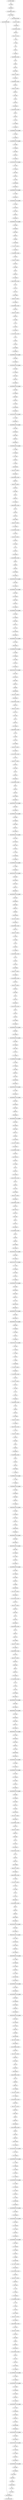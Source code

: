 digraph{
"52:SYNTH_START" -> "52:ILOAD";
"52:ILOAD" -> "54:ALOAD_0";
"54:ALOAD_0" -> "55:GETFIELD_QUICK";
"55:GETFIELD_QUICK" -> "58:IF_ICMPGE";
"58:IF_ICMPGE" -> "1328:SYNTH_DUMMY";
"58:IF_ICMPGE" -> "-1328:SYNTH_DUMMY";
"1328:SYNTH_DUMMY" -> "1328:SYNTH_PHI";
"-1328:SYNTH_DUMMY" -> "61:LDC_W_QUICK";
"61:LDC_W_QUICK" -> "64:ALOAD_0";
"64:ALOAD_0" -> "65:GETFIELD_QUICK";
"65:GETFIELD_QUICK" -> "68:FMUL";
"68:FMUL" -> "69:LDC_W_QUICK";
"69:LDC_W_QUICK" -> "72:FMUL";
"72:FMUL" -> "73:ILOAD";
"73:ILOAD" -> "75:I2F";
"75:I2F" -> "76:FMUL";
"76:FMUL" -> "77:ALOAD_0";
"77:ALOAD_0" -> "78:GETFIELD_QUICK";
"78:GETFIELD_QUICK" -> "81:I2F";
"81:I2F" -> "82:FDIV";
"82:FDIV" -> "83:FCOS";
"83:FCOS" -> "86:FSTORE";
"86:FSTORE" -> "88:LDC_W_QUICK";
"88:LDC_W_QUICK" -> "91:ALOAD_0";
"91:ALOAD_0" -> "92:GETFIELD_QUICK";
"92:GETFIELD_QUICK" -> "95:FMUL";
"95:FMUL" -> "96:LDC_W_QUICK";
"96:LDC_W_QUICK" -> "99:FMUL";
"99:FMUL" -> "100:ILOAD";
"100:ILOAD" -> "102:I2F";
"102:I2F" -> "103:FMUL";
"103:FMUL" -> "104:ALOAD_0";
"104:ALOAD_0" -> "105:GETFIELD_QUICK";
"105:GETFIELD_QUICK" -> "108:I2F";
"108:I2F" -> "109:FDIV";
"109:FDIV" -> "110:FSIN";
"110:FSIN" -> "113:FSTORE";
"113:FSTORE" -> "115:ALOAD_0";
"115:ALOAD_0" -> "116:GETFIELD_QUICK_ARRAY";
"116:GETFIELD_QUICK_ARRAY" -> "119:ILOAD";
"119:ILOAD" -> "121:ALOAD_0";
"121:ALOAD_0" -> "122:GETFIELD_QUICK_ARRAY";
"122:GETFIELD_QUICK_ARRAY" -> "125:ILOAD";
"125:ILOAD" -> "127:FALOAD";
"127:FALOAD" -> "128:FLOAD";
"128:FLOAD" -> "130:FMUL";
"130:FMUL" -> "131:ALOAD_0";
"131:ALOAD_0" -> "132:GETFIELD_QUICK_ARRAY";
"132:GETFIELD_QUICK_ARRAY" -> "135:ILOAD";
"135:ILOAD" -> "137:FALOAD";
"137:FALOAD" -> "138:FLOAD";
"138:FLOAD" -> "140:FMUL";
"140:FMUL" -> "141:FSUB";
"141:FSUB" -> "142:FASTORE";
"142:FASTORE" -> "143:ALOAD_0";
"143:ALOAD_0" -> "144:GETFIELD_QUICK_ARRAY";
"144:GETFIELD_QUICK_ARRAY" -> "147:ILOAD";
"147:ILOAD" -> "149:ALOAD_0";
"149:ALOAD_0" -> "150:GETFIELD_QUICK_ARRAY";
"150:GETFIELD_QUICK_ARRAY" -> "153:ILOAD";
"153:ILOAD" -> "155:FALOAD";
"155:FALOAD" -> "156:FLOAD";
"156:FLOAD" -> "158:FMUL";
"158:FMUL" -> "159:ALOAD_0";
"159:ALOAD_0" -> "160:GETFIELD_QUICK_ARRAY";
"160:GETFIELD_QUICK_ARRAY" -> "163:ILOAD";
"163:ILOAD" -> "165:FALOAD";
"165:FALOAD" -> "166:FLOAD";
"166:FLOAD" -> "168:FMUL";
"168:FMUL" -> "169:FADD";
"169:FADD" -> "170:FASTORE";
"170:FASTORE" -> "171:LDC_W_QUICK";
"171:LDC_W_QUICK" -> "174:ALOAD_0";
"174:ALOAD_0" -> "175:GETFIELD_QUICK";
"175:GETFIELD_QUICK" -> "178:FMUL";
"178:FMUL" -> "179:LDC_W_QUICK";
"179:LDC_W_QUICK" -> "182:FMUL";
"182:FMUL" -> "183:ILOAD";
"183:ILOAD" -> "185:I2F";
"185:I2F" -> "186:FMUL";
"186:FMUL" -> "187:ALOAD_0";
"187:ALOAD_0" -> "188:GETFIELD_QUICK";
"188:GETFIELD_QUICK" -> "191:I2F";
"191:I2F" -> "192:FDIV";
"192:FDIV" -> "193:FCOS";
"193:FCOS" -> "196:FSTORE";
"196:FSTORE" -> "198:LDC_W_QUICK";
"198:LDC_W_QUICK" -> "201:ALOAD_0";
"201:ALOAD_0" -> "202:GETFIELD_QUICK";
"202:GETFIELD_QUICK" -> "205:FMUL";
"205:FMUL" -> "206:LDC_W_QUICK";
"206:LDC_W_QUICK" -> "209:FMUL";
"209:FMUL" -> "210:ILOAD";
"210:ILOAD" -> "212:I2F";
"212:I2F" -> "213:FMUL";
"213:FMUL" -> "214:ALOAD_0";
"214:ALOAD_0" -> "215:GETFIELD_QUICK";
"215:GETFIELD_QUICK" -> "218:I2F";
"218:I2F" -> "219:FDIV";
"219:FDIV" -> "220:FSIN";
"220:FSIN" -> "223:FSTORE";
"223:FSTORE" -> "225:ALOAD_0";
"225:ALOAD_0" -> "226:GETFIELD_QUICK_ARRAY";
"226:GETFIELD_QUICK_ARRAY" -> "229:ILOAD";
"229:ILOAD" -> "231:ALOAD_0";
"231:ALOAD_0" -> "232:GETFIELD_QUICK_ARRAY";
"232:GETFIELD_QUICK_ARRAY" -> "235:ILOAD";
"235:ILOAD" -> "237:FALOAD";
"237:FALOAD" -> "238:FLOAD";
"238:FLOAD" -> "240:FMUL";
"240:FMUL" -> "241:ALOAD_0";
"241:ALOAD_0" -> "242:GETFIELD_QUICK_ARRAY";
"242:GETFIELD_QUICK_ARRAY" -> "245:ILOAD";
"245:ILOAD" -> "247:FALOAD";
"247:FALOAD" -> "248:FLOAD";
"248:FLOAD" -> "250:FMUL";
"250:FMUL" -> "251:FSUB";
"251:FSUB" -> "252:FASTORE";
"252:FASTORE" -> "253:ALOAD_0";
"253:ALOAD_0" -> "254:GETFIELD_QUICK_ARRAY";
"254:GETFIELD_QUICK_ARRAY" -> "257:ILOAD";
"257:ILOAD" -> "259:ALOAD_0";
"259:ALOAD_0" -> "260:GETFIELD_QUICK_ARRAY";
"260:GETFIELD_QUICK_ARRAY" -> "263:ILOAD";
"263:ILOAD" -> "265:FALOAD";
"265:FALOAD" -> "266:FLOAD";
"266:FLOAD" -> "268:FMUL";
"268:FMUL" -> "269:ALOAD_0";
"269:ALOAD_0" -> "270:GETFIELD_QUICK_ARRAY";
"270:GETFIELD_QUICK_ARRAY" -> "273:ILOAD";
"273:ILOAD" -> "275:FALOAD";
"275:FALOAD" -> "276:FLOAD";
"276:FLOAD" -> "278:FMUL";
"278:FMUL" -> "279:FADD";
"279:FADD" -> "280:FASTORE";
"280:FASTORE" -> "281:LDC_W_QUICK";
"281:LDC_W_QUICK" -> "284:ALOAD_0";
"284:ALOAD_0" -> "285:GETFIELD_QUICK";
"285:GETFIELD_QUICK" -> "288:FMUL";
"288:FMUL" -> "289:LDC_W_QUICK";
"289:LDC_W_QUICK" -> "292:FMUL";
"292:FMUL" -> "293:ILOAD";
"293:ILOAD" -> "295:I2F";
"295:I2F" -> "296:FMUL";
"296:FMUL" -> "297:ALOAD_0";
"297:ALOAD_0" -> "298:GETFIELD_QUICK";
"298:GETFIELD_QUICK" -> "301:I2F";
"301:I2F" -> "302:FDIV";
"302:FDIV" -> "303:FCOS";
"303:FCOS" -> "306:FSTORE";
"306:FSTORE" -> "308:LDC_W_QUICK";
"308:LDC_W_QUICK" -> "311:ALOAD_0";
"311:ALOAD_0" -> "312:GETFIELD_QUICK";
"312:GETFIELD_QUICK" -> "315:FMUL";
"315:FMUL" -> "316:LDC_W_QUICK";
"316:LDC_W_QUICK" -> "319:FMUL";
"319:FMUL" -> "320:ILOAD";
"320:ILOAD" -> "322:I2F";
"322:I2F" -> "323:FMUL";
"323:FMUL" -> "324:ALOAD_0";
"324:ALOAD_0" -> "325:GETFIELD_QUICK";
"325:GETFIELD_QUICK" -> "328:I2F";
"328:I2F" -> "329:FDIV";
"329:FDIV" -> "330:FSIN";
"330:FSIN" -> "333:FSTORE";
"333:FSTORE" -> "335:ALOAD_0";
"335:ALOAD_0" -> "336:GETFIELD_QUICK_ARRAY";
"336:GETFIELD_QUICK_ARRAY" -> "339:ILOAD";
"339:ILOAD" -> "341:ALOAD_0";
"341:ALOAD_0" -> "342:GETFIELD_QUICK_ARRAY";
"342:GETFIELD_QUICK_ARRAY" -> "345:ILOAD";
"345:ILOAD" -> "347:FALOAD";
"347:FALOAD" -> "348:FLOAD";
"348:FLOAD" -> "350:FMUL";
"350:FMUL" -> "351:ALOAD_0";
"351:ALOAD_0" -> "352:GETFIELD_QUICK_ARRAY";
"352:GETFIELD_QUICK_ARRAY" -> "355:ILOAD";
"355:ILOAD" -> "357:FALOAD";
"357:FALOAD" -> "358:FLOAD";
"358:FLOAD" -> "360:FMUL";
"360:FMUL" -> "361:FSUB";
"361:FSUB" -> "362:FASTORE";
"362:FASTORE" -> "363:ALOAD_0";
"363:ALOAD_0" -> "364:GETFIELD_QUICK_ARRAY";
"364:GETFIELD_QUICK_ARRAY" -> "367:ILOAD";
"367:ILOAD" -> "369:ALOAD_0";
"369:ALOAD_0" -> "370:GETFIELD_QUICK_ARRAY";
"370:GETFIELD_QUICK_ARRAY" -> "373:ILOAD";
"373:ILOAD" -> "375:FALOAD";
"375:FALOAD" -> "376:FLOAD";
"376:FLOAD" -> "378:FMUL";
"378:FMUL" -> "379:ALOAD_0";
"379:ALOAD_0" -> "380:GETFIELD_QUICK_ARRAY";
"380:GETFIELD_QUICK_ARRAY" -> "383:ILOAD";
"383:ILOAD" -> "385:FALOAD";
"385:FALOAD" -> "386:FLOAD";
"386:FLOAD" -> "388:FMUL";
"388:FMUL" -> "389:FADD";
"389:FADD" -> "390:FASTORE";
"390:FASTORE" -> "391:LDC_W_QUICK";
"391:LDC_W_QUICK" -> "394:ALOAD_0";
"394:ALOAD_0" -> "395:GETFIELD_QUICK";
"395:GETFIELD_QUICK" -> "398:FMUL";
"398:FMUL" -> "399:LDC_W_QUICK";
"399:LDC_W_QUICK" -> "402:FMUL";
"402:FMUL" -> "403:ILOAD";
"403:ILOAD" -> "405:I2F";
"405:I2F" -> "406:FMUL";
"406:FMUL" -> "407:ALOAD_0";
"407:ALOAD_0" -> "408:GETFIELD_QUICK";
"408:GETFIELD_QUICK" -> "411:I2F";
"411:I2F" -> "412:FDIV";
"412:FDIV" -> "413:FCOS";
"413:FCOS" -> "416:FSTORE";
"416:FSTORE" -> "418:LDC_W_QUICK";
"418:LDC_W_QUICK" -> "421:ALOAD_0";
"421:ALOAD_0" -> "422:GETFIELD_QUICK";
"422:GETFIELD_QUICK" -> "425:FMUL";
"425:FMUL" -> "426:LDC_W_QUICK";
"426:LDC_W_QUICK" -> "429:FMUL";
"429:FMUL" -> "430:ILOAD";
"430:ILOAD" -> "432:I2F";
"432:I2F" -> "433:FMUL";
"433:FMUL" -> "434:ALOAD_0";
"434:ALOAD_0" -> "435:GETFIELD_QUICK";
"435:GETFIELD_QUICK" -> "438:I2F";
"438:I2F" -> "439:FDIV";
"439:FDIV" -> "440:FSIN";
"440:FSIN" -> "443:FSTORE";
"443:FSTORE" -> "445:ALOAD_0";
"445:ALOAD_0" -> "446:GETFIELD_QUICK_ARRAY";
"446:GETFIELD_QUICK_ARRAY" -> "449:ILOAD";
"449:ILOAD" -> "451:ALOAD_0";
"451:ALOAD_0" -> "452:GETFIELD_QUICK_ARRAY";
"452:GETFIELD_QUICK_ARRAY" -> "455:ILOAD";
"455:ILOAD" -> "457:FALOAD";
"457:FALOAD" -> "458:FLOAD";
"458:FLOAD" -> "460:FMUL";
"460:FMUL" -> "461:ALOAD_0";
"461:ALOAD_0" -> "462:GETFIELD_QUICK_ARRAY";
"462:GETFIELD_QUICK_ARRAY" -> "465:ILOAD";
"465:ILOAD" -> "467:FALOAD";
"467:FALOAD" -> "468:FLOAD";
"468:FLOAD" -> "470:FMUL";
"470:FMUL" -> "471:FSUB";
"471:FSUB" -> "472:FASTORE";
"472:FASTORE" -> "473:ALOAD_0";
"473:ALOAD_0" -> "474:GETFIELD_QUICK_ARRAY";
"474:GETFIELD_QUICK_ARRAY" -> "477:ILOAD";
"477:ILOAD" -> "479:ALOAD_0";
"479:ALOAD_0" -> "480:GETFIELD_QUICK_ARRAY";
"480:GETFIELD_QUICK_ARRAY" -> "483:ILOAD";
"483:ILOAD" -> "485:FALOAD";
"485:FALOAD" -> "486:FLOAD";
"486:FLOAD" -> "488:FMUL";
"488:FMUL" -> "489:ALOAD_0";
"489:ALOAD_0" -> "490:GETFIELD_QUICK_ARRAY";
"490:GETFIELD_QUICK_ARRAY" -> "493:ILOAD";
"493:ILOAD" -> "495:FALOAD";
"495:FALOAD" -> "496:FLOAD";
"496:FLOAD" -> "498:FMUL";
"498:FMUL" -> "499:FADD";
"499:FADD" -> "500:FASTORE";
"500:FASTORE" -> "501:LDC_W_QUICK";
"501:LDC_W_QUICK" -> "504:ALOAD_0";
"504:ALOAD_0" -> "505:GETFIELD_QUICK";
"505:GETFIELD_QUICK" -> "508:FMUL";
"508:FMUL" -> "509:LDC_W_QUICK";
"509:LDC_W_QUICK" -> "512:FMUL";
"512:FMUL" -> "513:ILOAD";
"513:ILOAD" -> "515:I2F";
"515:I2F" -> "516:FMUL";
"516:FMUL" -> "517:ALOAD_0";
"517:ALOAD_0" -> "518:GETFIELD_QUICK";
"518:GETFIELD_QUICK" -> "521:I2F";
"521:I2F" -> "522:FDIV";
"522:FDIV" -> "523:FCOS";
"523:FCOS" -> "526:FSTORE";
"526:FSTORE" -> "528:LDC_W_QUICK";
"528:LDC_W_QUICK" -> "531:ALOAD_0";
"531:ALOAD_0" -> "532:GETFIELD_QUICK";
"532:GETFIELD_QUICK" -> "535:FMUL";
"535:FMUL" -> "536:LDC_W_QUICK";
"536:LDC_W_QUICK" -> "539:FMUL";
"539:FMUL" -> "540:ILOAD";
"540:ILOAD" -> "542:I2F";
"542:I2F" -> "543:FMUL";
"543:FMUL" -> "544:ALOAD_0";
"544:ALOAD_0" -> "545:GETFIELD_QUICK";
"545:GETFIELD_QUICK" -> "548:I2F";
"548:I2F" -> "549:FDIV";
"549:FDIV" -> "550:FSIN";
"550:FSIN" -> "553:FSTORE";
"553:FSTORE" -> "555:ALOAD_0";
"555:ALOAD_0" -> "556:GETFIELD_QUICK_ARRAY";
"556:GETFIELD_QUICK_ARRAY" -> "559:ILOAD";
"559:ILOAD" -> "561:ALOAD_0";
"561:ALOAD_0" -> "562:GETFIELD_QUICK_ARRAY";
"562:GETFIELD_QUICK_ARRAY" -> "565:ILOAD";
"565:ILOAD" -> "567:FALOAD";
"567:FALOAD" -> "568:FLOAD";
"568:FLOAD" -> "570:FMUL";
"570:FMUL" -> "571:ALOAD_0";
"571:ALOAD_0" -> "572:GETFIELD_QUICK_ARRAY";
"572:GETFIELD_QUICK_ARRAY" -> "575:ILOAD";
"575:ILOAD" -> "577:FALOAD";
"577:FALOAD" -> "578:FLOAD";
"578:FLOAD" -> "580:FMUL";
"580:FMUL" -> "581:FSUB";
"581:FSUB" -> "582:FASTORE";
"582:FASTORE" -> "583:ALOAD_0";
"583:ALOAD_0" -> "584:GETFIELD_QUICK_ARRAY";
"584:GETFIELD_QUICK_ARRAY" -> "587:ILOAD";
"587:ILOAD" -> "589:ALOAD_0";
"589:ALOAD_0" -> "590:GETFIELD_QUICK_ARRAY";
"590:GETFIELD_QUICK_ARRAY" -> "593:ILOAD";
"593:ILOAD" -> "595:FALOAD";
"595:FALOAD" -> "596:FLOAD";
"596:FLOAD" -> "598:FMUL";
"598:FMUL" -> "599:ALOAD_0";
"599:ALOAD_0" -> "600:GETFIELD_QUICK_ARRAY";
"600:GETFIELD_QUICK_ARRAY" -> "603:ILOAD";
"603:ILOAD" -> "605:FALOAD";
"605:FALOAD" -> "606:FLOAD";
"606:FLOAD" -> "608:FMUL";
"608:FMUL" -> "609:FADD";
"609:FADD" -> "610:FASTORE";
"610:FASTORE" -> "611:LDC_W_QUICK";
"611:LDC_W_QUICK" -> "614:ALOAD_0";
"614:ALOAD_0" -> "615:GETFIELD_QUICK";
"615:GETFIELD_QUICK" -> "618:FMUL";
"618:FMUL" -> "619:FCONST_0";
"619:FCONST_0" -> "620:FMUL";
"620:FMUL" -> "621:ILOAD";
"621:ILOAD" -> "623:I2F";
"623:I2F" -> "624:FMUL";
"624:FMUL" -> "625:ALOAD_0";
"625:ALOAD_0" -> "626:GETFIELD_QUICK";
"626:GETFIELD_QUICK" -> "629:I2F";
"629:I2F" -> "630:FDIV";
"630:FDIV" -> "631:FCOS";
"631:FCOS" -> "634:FSTORE";
"634:FSTORE" -> "636:LDC_W_QUICK";
"636:LDC_W_QUICK" -> "639:ALOAD_0";
"639:ALOAD_0" -> "640:GETFIELD_QUICK";
"640:GETFIELD_QUICK" -> "643:FMUL";
"643:FMUL" -> "644:FCONST_0";
"644:FCONST_0" -> "645:FMUL";
"645:FMUL" -> "646:ILOAD";
"646:ILOAD" -> "648:I2F";
"648:I2F" -> "649:FMUL";
"649:FMUL" -> "650:ALOAD_0";
"650:ALOAD_0" -> "651:GETFIELD_QUICK";
"651:GETFIELD_QUICK" -> "654:I2F";
"654:I2F" -> "655:FDIV";
"655:FDIV" -> "656:FSIN";
"656:FSIN" -> "659:FSTORE";
"659:FSTORE" -> "661:ALOAD_0";
"661:ALOAD_0" -> "662:GETFIELD_QUICK_ARRAY";
"662:GETFIELD_QUICK_ARRAY" -> "665:ILOAD";
"665:ILOAD" -> "667:ALOAD_0";
"667:ALOAD_0" -> "668:GETFIELD_QUICK_ARRAY";
"668:GETFIELD_QUICK_ARRAY" -> "671:ILOAD";
"671:ILOAD" -> "673:FALOAD";
"673:FALOAD" -> "674:FLOAD";
"674:FLOAD" -> "676:FMUL";
"676:FMUL" -> "677:ALOAD_0";
"677:ALOAD_0" -> "678:GETFIELD_QUICK_ARRAY";
"678:GETFIELD_QUICK_ARRAY" -> "681:ILOAD";
"681:ILOAD" -> "683:FALOAD";
"683:FALOAD" -> "684:FLOAD";
"684:FLOAD" -> "686:FMUL";
"686:FMUL" -> "687:FSUB";
"687:FSUB" -> "688:FASTORE";
"688:FASTORE" -> "689:ALOAD_0";
"689:ALOAD_0" -> "690:GETFIELD_QUICK_ARRAY";
"690:GETFIELD_QUICK_ARRAY" -> "693:ILOAD";
"693:ILOAD" -> "695:ALOAD_0";
"695:ALOAD_0" -> "696:GETFIELD_QUICK_ARRAY";
"696:GETFIELD_QUICK_ARRAY" -> "699:ILOAD";
"699:ILOAD" -> "701:FALOAD";
"701:FALOAD" -> "702:FLOAD";
"702:FLOAD" -> "704:FMUL";
"704:FMUL" -> "705:ALOAD_0";
"705:ALOAD_0" -> "706:GETFIELD_QUICK_ARRAY";
"706:GETFIELD_QUICK_ARRAY" -> "709:ILOAD";
"709:ILOAD" -> "711:FALOAD";
"711:FALOAD" -> "712:FLOAD";
"712:FLOAD" -> "714:FMUL";
"714:FMUL" -> "715:FADD";
"715:FADD" -> "716:FASTORE";
"716:FASTORE" -> "717:LDC_W_QUICK";
"717:LDC_W_QUICK" -> "720:ALOAD_0";
"720:ALOAD_0" -> "721:GETFIELD_QUICK";
"721:GETFIELD_QUICK" -> "724:FMUL";
"724:FMUL" -> "725:LDC_W_QUICK";
"725:LDC_W_QUICK" -> "728:FMUL";
"728:FMUL" -> "729:ILOAD";
"729:ILOAD" -> "731:I2F";
"731:I2F" -> "732:FMUL";
"732:FMUL" -> "733:ALOAD_0";
"733:ALOAD_0" -> "734:GETFIELD_QUICK";
"734:GETFIELD_QUICK" -> "737:I2F";
"737:I2F" -> "738:FDIV";
"738:FDIV" -> "739:FCOS";
"739:FCOS" -> "742:FSTORE";
"742:FSTORE" -> "744:LDC_W_QUICK";
"744:LDC_W_QUICK" -> "747:ALOAD_0";
"747:ALOAD_0" -> "748:GETFIELD_QUICK";
"748:GETFIELD_QUICK" -> "751:FMUL";
"751:FMUL" -> "752:LDC_W_QUICK";
"752:LDC_W_QUICK" -> "755:FMUL";
"755:FMUL" -> "756:ILOAD";
"756:ILOAD" -> "758:I2F";
"758:I2F" -> "759:FMUL";
"759:FMUL" -> "760:ALOAD_0";
"760:ALOAD_0" -> "761:GETFIELD_QUICK";
"761:GETFIELD_QUICK" -> "764:I2F";
"764:I2F" -> "765:FDIV";
"765:FDIV" -> "766:FSIN";
"766:FSIN" -> "769:FSTORE";
"769:FSTORE" -> "771:ALOAD_0";
"771:ALOAD_0" -> "772:GETFIELD_QUICK_ARRAY";
"772:GETFIELD_QUICK_ARRAY" -> "775:ILOAD";
"775:ILOAD" -> "777:ALOAD_0";
"777:ALOAD_0" -> "778:GETFIELD_QUICK_ARRAY";
"778:GETFIELD_QUICK_ARRAY" -> "781:ILOAD";
"781:ILOAD" -> "783:FALOAD";
"783:FALOAD" -> "784:FLOAD";
"784:FLOAD" -> "786:FMUL";
"786:FMUL" -> "787:ALOAD_0";
"787:ALOAD_0" -> "788:GETFIELD_QUICK_ARRAY";
"788:GETFIELD_QUICK_ARRAY" -> "791:ILOAD";
"791:ILOAD" -> "793:FALOAD";
"793:FALOAD" -> "794:FLOAD";
"794:FLOAD" -> "796:FMUL";
"796:FMUL" -> "797:FSUB";
"797:FSUB" -> "798:FASTORE";
"798:FASTORE" -> "799:ALOAD_0";
"799:ALOAD_0" -> "800:GETFIELD_QUICK_ARRAY";
"800:GETFIELD_QUICK_ARRAY" -> "803:ILOAD";
"803:ILOAD" -> "805:ALOAD_0";
"805:ALOAD_0" -> "806:GETFIELD_QUICK_ARRAY";
"806:GETFIELD_QUICK_ARRAY" -> "809:ILOAD";
"809:ILOAD" -> "811:FALOAD";
"811:FALOAD" -> "812:FLOAD";
"812:FLOAD" -> "814:FMUL";
"814:FMUL" -> "815:ALOAD_0";
"815:ALOAD_0" -> "816:GETFIELD_QUICK_ARRAY";
"816:GETFIELD_QUICK_ARRAY" -> "819:ILOAD";
"819:ILOAD" -> "821:FALOAD";
"821:FALOAD" -> "822:FLOAD";
"822:FLOAD" -> "824:FMUL";
"824:FMUL" -> "825:FADD";
"825:FADD" -> "826:FASTORE";
"826:FASTORE" -> "827:LDC_W_QUICK";
"827:LDC_W_QUICK" -> "830:ALOAD_0";
"830:ALOAD_0" -> "831:GETFIELD_QUICK";
"831:GETFIELD_QUICK" -> "834:FMUL";
"834:FMUL" -> "835:LDC_W_QUICK";
"835:LDC_W_QUICK" -> "838:FMUL";
"838:FMUL" -> "839:ILOAD";
"839:ILOAD" -> "841:I2F";
"841:I2F" -> "842:FMUL";
"842:FMUL" -> "843:ALOAD_0";
"843:ALOAD_0" -> "844:GETFIELD_QUICK";
"844:GETFIELD_QUICK" -> "847:I2F";
"847:I2F" -> "848:FDIV";
"848:FDIV" -> "849:FCOS";
"849:FCOS" -> "852:FSTORE";
"852:FSTORE" -> "854:LDC_W_QUICK";
"854:LDC_W_QUICK" -> "857:ALOAD_0";
"857:ALOAD_0" -> "858:GETFIELD_QUICK";
"858:GETFIELD_QUICK" -> "861:FMUL";
"861:FMUL" -> "862:LDC_W_QUICK";
"862:LDC_W_QUICK" -> "865:FMUL";
"865:FMUL" -> "866:ILOAD";
"866:ILOAD" -> "868:I2F";
"868:I2F" -> "869:FMUL";
"869:FMUL" -> "870:ALOAD_0";
"870:ALOAD_0" -> "871:GETFIELD_QUICK";
"871:GETFIELD_QUICK" -> "874:I2F";
"874:I2F" -> "875:FDIV";
"875:FDIV" -> "876:FSIN";
"876:FSIN" -> "879:FSTORE";
"879:FSTORE" -> "881:ALOAD_0";
"881:ALOAD_0" -> "882:GETFIELD_QUICK_ARRAY";
"882:GETFIELD_QUICK_ARRAY" -> "885:ILOAD";
"885:ILOAD" -> "887:ALOAD_0";
"887:ALOAD_0" -> "888:GETFIELD_QUICK_ARRAY";
"888:GETFIELD_QUICK_ARRAY" -> "891:ILOAD";
"891:ILOAD" -> "893:FALOAD";
"893:FALOAD" -> "894:FLOAD";
"894:FLOAD" -> "896:FMUL";
"896:FMUL" -> "897:ALOAD_0";
"897:ALOAD_0" -> "898:GETFIELD_QUICK_ARRAY";
"898:GETFIELD_QUICK_ARRAY" -> "901:ILOAD";
"901:ILOAD" -> "903:FALOAD";
"903:FALOAD" -> "904:FLOAD";
"904:FLOAD" -> "906:FMUL";
"906:FMUL" -> "907:FSUB";
"907:FSUB" -> "908:FASTORE";
"908:FASTORE" -> "909:ALOAD_0";
"909:ALOAD_0" -> "910:GETFIELD_QUICK_ARRAY";
"910:GETFIELD_QUICK_ARRAY" -> "913:ILOAD";
"913:ILOAD" -> "915:ALOAD_0";
"915:ALOAD_0" -> "916:GETFIELD_QUICK_ARRAY";
"916:GETFIELD_QUICK_ARRAY" -> "919:ILOAD";
"919:ILOAD" -> "921:FALOAD";
"921:FALOAD" -> "922:FLOAD";
"922:FLOAD" -> "924:FMUL";
"924:FMUL" -> "925:ALOAD_0";
"925:ALOAD_0" -> "926:GETFIELD_QUICK_ARRAY";
"926:GETFIELD_QUICK_ARRAY" -> "929:ILOAD";
"929:ILOAD" -> "931:FALOAD";
"931:FALOAD" -> "932:FLOAD";
"932:FLOAD" -> "934:FMUL";
"934:FMUL" -> "935:FADD";
"935:FADD" -> "936:FASTORE";
"936:FASTORE" -> "937:LDC_W_QUICK";
"937:LDC_W_QUICK" -> "940:ALOAD_0";
"940:ALOAD_0" -> "941:GETFIELD_QUICK";
"941:GETFIELD_QUICK" -> "944:FMUL";
"944:FMUL" -> "945:LDC_W_QUICK";
"945:LDC_W_QUICK" -> "948:FMUL";
"948:FMUL" -> "949:ILOAD";
"949:ILOAD" -> "951:I2F";
"951:I2F" -> "952:FMUL";
"952:FMUL" -> "953:ALOAD_0";
"953:ALOAD_0" -> "954:GETFIELD_QUICK";
"954:GETFIELD_QUICK" -> "957:I2F";
"957:I2F" -> "958:FDIV";
"958:FDIV" -> "959:FCOS";
"959:FCOS" -> "962:FSTORE";
"962:FSTORE" -> "964:LDC_W_QUICK";
"964:LDC_W_QUICK" -> "967:ALOAD_0";
"967:ALOAD_0" -> "968:GETFIELD_QUICK";
"968:GETFIELD_QUICK" -> "971:FMUL";
"971:FMUL" -> "972:LDC_W_QUICK";
"972:LDC_W_QUICK" -> "975:FMUL";
"975:FMUL" -> "976:ILOAD";
"976:ILOAD" -> "978:I2F";
"978:I2F" -> "979:FMUL";
"979:FMUL" -> "980:ALOAD_0";
"980:ALOAD_0" -> "981:GETFIELD_QUICK";
"981:GETFIELD_QUICK" -> "984:I2F";
"984:I2F" -> "985:FDIV";
"985:FDIV" -> "986:FSIN";
"986:FSIN" -> "989:FSTORE";
"989:FSTORE" -> "991:ALOAD_0";
"991:ALOAD_0" -> "992:GETFIELD_QUICK_ARRAY";
"992:GETFIELD_QUICK_ARRAY" -> "995:ILOAD";
"995:ILOAD" -> "997:ALOAD_0";
"997:ALOAD_0" -> "998:GETFIELD_QUICK_ARRAY";
"998:GETFIELD_QUICK_ARRAY" -> "1001:ILOAD";
"1001:ILOAD" -> "1003:FALOAD";
"1003:FALOAD" -> "1004:FLOAD";
"1004:FLOAD" -> "1006:FMUL";
"1006:FMUL" -> "1007:ALOAD_0";
"1007:ALOAD_0" -> "1008:GETFIELD_QUICK_ARRAY";
"1008:GETFIELD_QUICK_ARRAY" -> "1011:ILOAD";
"1011:ILOAD" -> "1013:FALOAD";
"1013:FALOAD" -> "1014:FLOAD";
"1014:FLOAD" -> "1016:FMUL";
"1016:FMUL" -> "1017:FSUB";
"1017:FSUB" -> "1018:FASTORE";
"1018:FASTORE" -> "1019:ALOAD_0";
"1019:ALOAD_0" -> "1020:GETFIELD_QUICK_ARRAY";
"1020:GETFIELD_QUICK_ARRAY" -> "1023:ILOAD";
"1023:ILOAD" -> "1025:ALOAD_0";
"1025:ALOAD_0" -> "1026:GETFIELD_QUICK_ARRAY";
"1026:GETFIELD_QUICK_ARRAY" -> "1029:ILOAD";
"1029:ILOAD" -> "1031:FALOAD";
"1031:FALOAD" -> "1032:FLOAD";
"1032:FLOAD" -> "1034:FMUL";
"1034:FMUL" -> "1035:ALOAD_0";
"1035:ALOAD_0" -> "1036:GETFIELD_QUICK_ARRAY";
"1036:GETFIELD_QUICK_ARRAY" -> "1039:ILOAD";
"1039:ILOAD" -> "1041:FALOAD";
"1041:FALOAD" -> "1042:FLOAD";
"1042:FLOAD" -> "1044:FMUL";
"1044:FMUL" -> "1045:FADD";
"1045:FADD" -> "1046:FASTORE";
"1046:FASTORE" -> "1047:LDC_W_QUICK";
"1047:LDC_W_QUICK" -> "1050:ALOAD_0";
"1050:ALOAD_0" -> "1051:GETFIELD_QUICK";
"1051:GETFIELD_QUICK" -> "1054:FMUL";
"1054:FMUL" -> "1055:LDC_W_QUICK";
"1055:LDC_W_QUICK" -> "1058:FMUL";
"1058:FMUL" -> "1059:ILOAD";
"1059:ILOAD" -> "1061:I2F";
"1061:I2F" -> "1062:FMUL";
"1062:FMUL" -> "1063:ALOAD_0";
"1063:ALOAD_0" -> "1064:GETFIELD_QUICK";
"1064:GETFIELD_QUICK" -> "1067:I2F";
"1067:I2F" -> "1068:FDIV";
"1068:FDIV" -> "1069:FCOS";
"1069:FCOS" -> "1072:FSTORE";
"1072:FSTORE" -> "1074:LDC_W_QUICK";
"1074:LDC_W_QUICK" -> "1077:ALOAD_0";
"1077:ALOAD_0" -> "1078:GETFIELD_QUICK";
"1078:GETFIELD_QUICK" -> "1081:FMUL";
"1081:FMUL" -> "1082:LDC_W_QUICK";
"1082:LDC_W_QUICK" -> "1085:FMUL";
"1085:FMUL" -> "1086:ILOAD";
"1086:ILOAD" -> "1088:I2F";
"1088:I2F" -> "1089:FMUL";
"1089:FMUL" -> "1090:ALOAD_0";
"1090:ALOAD_0" -> "1091:GETFIELD_QUICK";
"1091:GETFIELD_QUICK" -> "1094:I2F";
"1094:I2F" -> "1095:FDIV";
"1095:FDIV" -> "1096:FSIN";
"1096:FSIN" -> "1099:FSTORE";
"1099:FSTORE" -> "1101:ALOAD_0";
"1101:ALOAD_0" -> "1102:GETFIELD_QUICK_ARRAY";
"1102:GETFIELD_QUICK_ARRAY" -> "1105:ILOAD";
"1105:ILOAD" -> "1107:ALOAD_0";
"1107:ALOAD_0" -> "1108:GETFIELD_QUICK_ARRAY";
"1108:GETFIELD_QUICK_ARRAY" -> "1111:ILOAD";
"1111:ILOAD" -> "1113:FALOAD";
"1113:FALOAD" -> "1114:FLOAD";
"1114:FLOAD" -> "1116:FMUL";
"1116:FMUL" -> "1117:ALOAD_0";
"1117:ALOAD_0" -> "1118:GETFIELD_QUICK_ARRAY";
"1118:GETFIELD_QUICK_ARRAY" -> "1121:ILOAD";
"1121:ILOAD" -> "1123:FALOAD";
"1123:FALOAD" -> "1124:FLOAD";
"1124:FLOAD" -> "1126:FMUL";
"1126:FMUL" -> "1127:FSUB";
"1127:FSUB" -> "1128:FASTORE";
"1128:FASTORE" -> "1129:ALOAD_0";
"1129:ALOAD_0" -> "1130:GETFIELD_QUICK_ARRAY";
"1130:GETFIELD_QUICK_ARRAY" -> "1133:ILOAD";
"1133:ILOAD" -> "1135:ALOAD_0";
"1135:ALOAD_0" -> "1136:GETFIELD_QUICK_ARRAY";
"1136:GETFIELD_QUICK_ARRAY" -> "1139:ILOAD";
"1139:ILOAD" -> "1141:FALOAD";
"1141:FALOAD" -> "1142:FLOAD";
"1142:FLOAD" -> "1144:FMUL";
"1144:FMUL" -> "1145:ALOAD_0";
"1145:ALOAD_0" -> "1146:GETFIELD_QUICK_ARRAY";
"1146:GETFIELD_QUICK_ARRAY" -> "1149:ILOAD";
"1149:ILOAD" -> "1151:FALOAD";
"1151:FALOAD" -> "1152:FLOAD";
"1152:FLOAD" -> "1154:FMUL";
"1154:FMUL" -> "1155:FADD";
"1155:FADD" -> "1156:FASTORE";
"1156:FASTORE" -> "1157:LDC_W_QUICK";
"1157:LDC_W_QUICK" -> "1160:ALOAD_0";
"1160:ALOAD_0" -> "1161:GETFIELD_QUICK";
"1161:GETFIELD_QUICK" -> "1164:FMUL";
"1164:FMUL" -> "1165:LDC_W_QUICK";
"1165:LDC_W_QUICK" -> "1168:FMUL";
"1168:FMUL" -> "1169:ILOAD";
"1169:ILOAD" -> "1171:I2F";
"1171:I2F" -> "1172:FMUL";
"1172:FMUL" -> "1173:ALOAD_0";
"1173:ALOAD_0" -> "1174:GETFIELD_QUICK";
"1174:GETFIELD_QUICK" -> "1177:I2F";
"1177:I2F" -> "1178:FDIV";
"1178:FDIV" -> "1179:FCOS";
"1179:FCOS" -> "1182:FSTORE";
"1182:FSTORE" -> "1184:LDC_W_QUICK";
"1184:LDC_W_QUICK" -> "1187:ALOAD_0";
"1187:ALOAD_0" -> "1188:GETFIELD_QUICK";
"1188:GETFIELD_QUICK" -> "1191:FMUL";
"1191:FMUL" -> "1192:LDC_W_QUICK";
"1192:LDC_W_QUICK" -> "1195:FMUL";
"1195:FMUL" -> "1196:ILOAD";
"1196:ILOAD" -> "1198:I2F";
"1198:I2F" -> "1199:FMUL";
"1199:FMUL" -> "1200:ALOAD_0";
"1200:ALOAD_0" -> "1201:GETFIELD_QUICK";
"1201:GETFIELD_QUICK" -> "1204:I2F";
"1204:I2F" -> "1205:FDIV";
"1205:FDIV" -> "1206:FSIN";
"1206:FSIN" -> "1209:FSTORE";
"1209:FSTORE" -> "1211:ALOAD_0";
"1211:ALOAD_0" -> "1212:GETFIELD_QUICK_ARRAY";
"1212:GETFIELD_QUICK_ARRAY" -> "1215:ILOAD";
"1215:ILOAD" -> "1217:ALOAD_0";
"1217:ALOAD_0" -> "1218:GETFIELD_QUICK_ARRAY";
"1218:GETFIELD_QUICK_ARRAY" -> "1221:ILOAD";
"1221:ILOAD" -> "1223:FALOAD";
"1223:FALOAD" -> "1224:FLOAD";
"1224:FLOAD" -> "1226:FMUL";
"1226:FMUL" -> "1227:ALOAD_0";
"1227:ALOAD_0" -> "1228:GETFIELD_QUICK_ARRAY";
"1228:GETFIELD_QUICK_ARRAY" -> "1231:ILOAD";
"1231:ILOAD" -> "1233:FALOAD";
"1233:FALOAD" -> "1234:FLOAD";
"1234:FLOAD" -> "1236:FMUL";
"1236:FMUL" -> "1237:FSUB";
"1237:FSUB" -> "1238:FASTORE";
"1238:FASTORE" -> "1239:ALOAD_0";
"1239:ALOAD_0" -> "1240:GETFIELD_QUICK_ARRAY";
"1240:GETFIELD_QUICK_ARRAY" -> "1243:ILOAD";
"1243:ILOAD" -> "1245:ALOAD_0";
"1245:ALOAD_0" -> "1246:GETFIELD_QUICK_ARRAY";
"1246:GETFIELD_QUICK_ARRAY" -> "1249:ILOAD";
"1249:ILOAD" -> "1251:FALOAD";
"1251:FALOAD" -> "1252:FLOAD";
"1252:FLOAD" -> "1254:FMUL";
"1254:FMUL" -> "1255:ALOAD_0";
"1255:ALOAD_0" -> "1256:GETFIELD_QUICK_ARRAY";
"1256:GETFIELD_QUICK_ARRAY" -> "1259:ILOAD";
"1259:ILOAD" -> "1261:FALOAD";
"1261:FALOAD" -> "1262:FLOAD";
"1262:FLOAD" -> "1264:FMUL";
"1264:FMUL" -> "1265:FADD";
"1265:FADD" -> "1266:FASTORE";
"1266:FASTORE" -> "1267:IINC";
"1267:IINC" -> "1270:GOTO";
"1270:GOTO" -> "1328:SYNTH_PHI";
"1328:SYNTH_PHI" -> "1270:SYNTH_STOP";
}